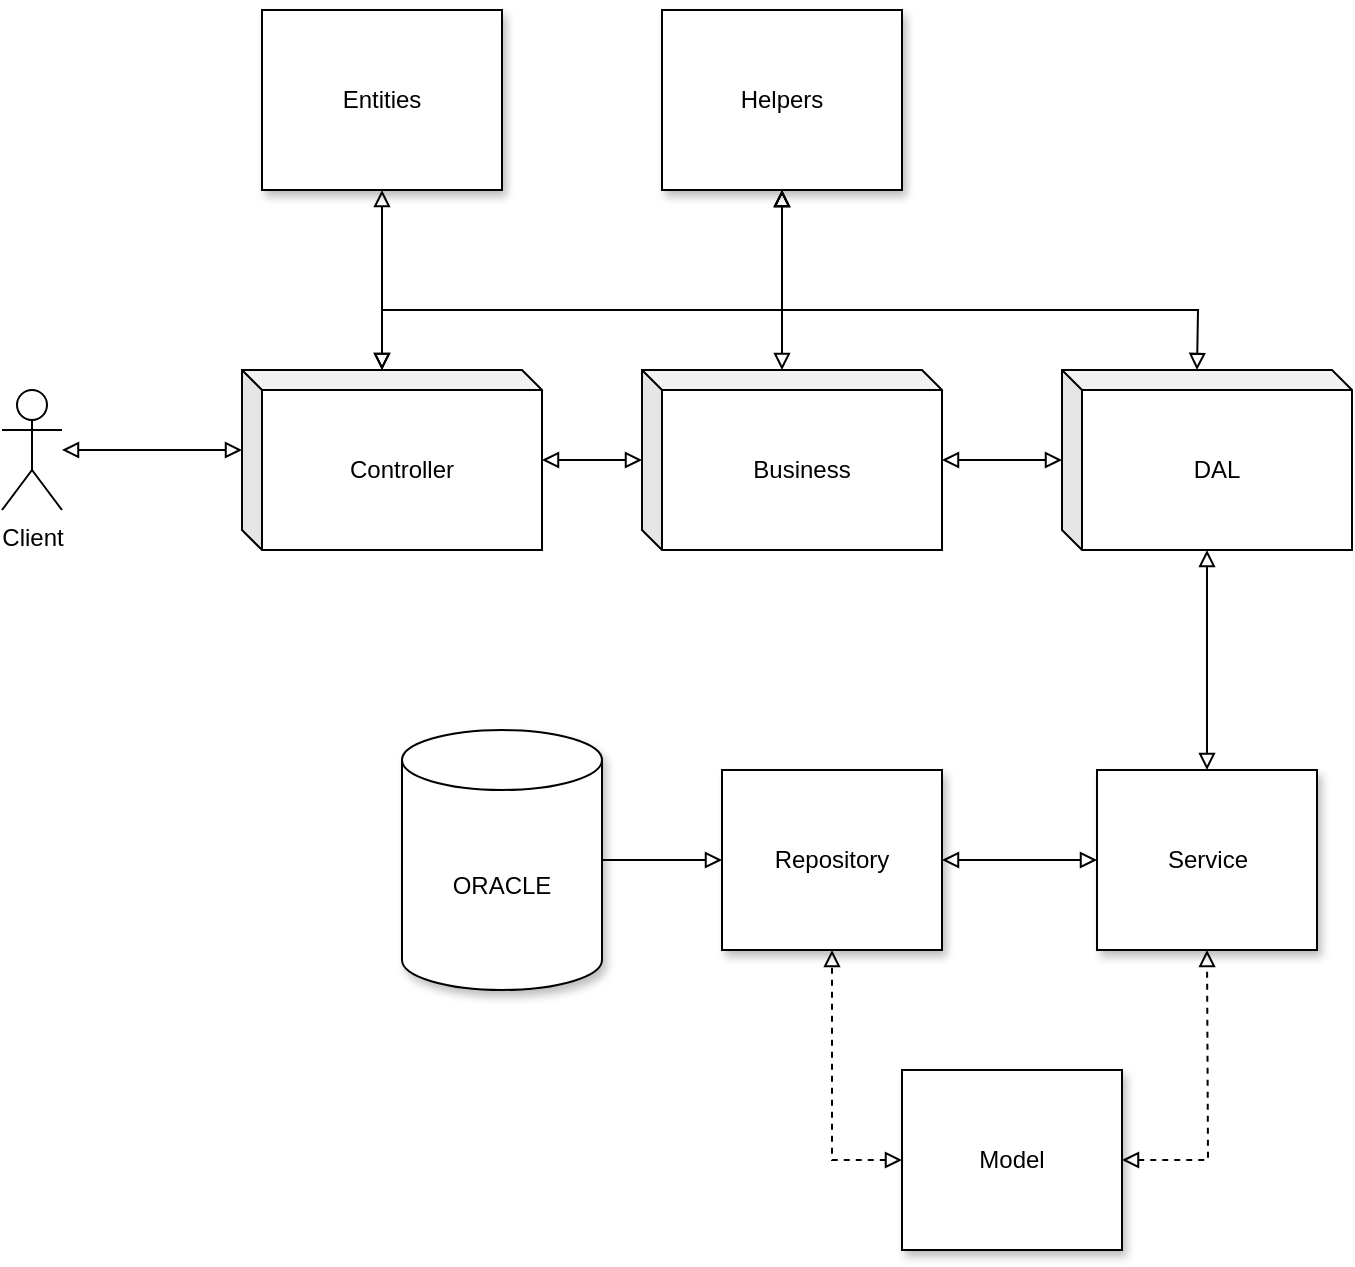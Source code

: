 <mxfile version="16.2.2" type="github">
  <diagram id="KmW7KK_8lDSuEo4gHdId" name="Page-1">
    <mxGraphModel dx="1831" dy="1205" grid="1" gridSize="10" guides="1" tooltips="1" connect="1" arrows="1" fold="1" page="1" pageScale="1" pageWidth="850" pageHeight="1100" math="0" shadow="0">
      <root>
        <mxCell id="0" />
        <mxCell id="1" parent="0" />
        <mxCell id="z96DseF9AYppn1QIO0Lc-10" style="rounded=0;orthogonalLoop=1;jettySize=auto;html=1;entryX=0;entryY=0.5;entryDx=0;entryDy=0;entryPerimeter=0;endArrow=block;endFill=0;startArrow=block;startFill=0;" edge="1" parent="1" source="z96DseF9AYppn1QIO0Lc-1" target="z96DseF9AYppn1QIO0Lc-2">
          <mxGeometry relative="1" as="geometry" />
        </mxCell>
        <mxCell id="z96DseF9AYppn1QIO0Lc-1" value="Controller" style="shape=cube;whiteSpace=wrap;html=1;boundedLbl=1;backgroundOutline=1;darkOpacity=0.05;darkOpacity2=0.1;size=10;shadow=0;" vertex="1" parent="1">
          <mxGeometry x="190" y="350" width="150" height="90" as="geometry" />
        </mxCell>
        <mxCell id="z96DseF9AYppn1QIO0Lc-9" style="rounded=0;orthogonalLoop=1;jettySize=auto;html=1;startArrow=block;startFill=0;endArrow=block;endFill=0;entryX=0;entryY=0.5;entryDx=0;entryDy=0;entryPerimeter=0;" edge="1" parent="1" source="z96DseF9AYppn1QIO0Lc-2" target="z96DseF9AYppn1QIO0Lc-3">
          <mxGeometry relative="1" as="geometry">
            <mxPoint x="680" y="410" as="targetPoint" />
          </mxGeometry>
        </mxCell>
        <mxCell id="z96DseF9AYppn1QIO0Lc-2" value="Business" style="shape=cube;whiteSpace=wrap;html=1;boundedLbl=1;backgroundOutline=1;darkOpacity=0.05;darkOpacity2=0.1;size=10;shadow=0;" vertex="1" parent="1">
          <mxGeometry x="390" y="350" width="150" height="90" as="geometry" />
        </mxCell>
        <mxCell id="z96DseF9AYppn1QIO0Lc-11" style="edgeStyle=orthogonalEdgeStyle;rounded=0;orthogonalLoop=1;jettySize=auto;html=1;entryX=0.5;entryY=0;entryDx=0;entryDy=0;endArrow=block;endFill=0;startArrow=block;startFill=0;" edge="1" parent="1" source="z96DseF9AYppn1QIO0Lc-3" target="z96DseF9AYppn1QIO0Lc-5">
          <mxGeometry relative="1" as="geometry" />
        </mxCell>
        <mxCell id="z96DseF9AYppn1QIO0Lc-3" value="DAL" style="shape=cube;whiteSpace=wrap;html=1;boundedLbl=1;backgroundOutline=1;darkOpacity=0.05;darkOpacity2=0.1;size=10;shadow=0;" vertex="1" parent="1">
          <mxGeometry x="600" y="350" width="145" height="90" as="geometry" />
        </mxCell>
        <mxCell id="z96DseF9AYppn1QIO0Lc-14" style="edgeStyle=orthogonalEdgeStyle;rounded=0;orthogonalLoop=1;jettySize=auto;html=1;entryX=1;entryY=0.5;entryDx=0;entryDy=0;startArrow=block;startFill=0;endArrow=block;endFill=0;" edge="1" parent="1" source="z96DseF9AYppn1QIO0Lc-5" target="z96DseF9AYppn1QIO0Lc-7">
          <mxGeometry relative="1" as="geometry" />
        </mxCell>
        <mxCell id="z96DseF9AYppn1QIO0Lc-5" value="Service" style="rounded=0;whiteSpace=wrap;html=1;shadow=1;" vertex="1" parent="1">
          <mxGeometry x="617.5" y="550" width="110" height="90" as="geometry" />
        </mxCell>
        <mxCell id="z96DseF9AYppn1QIO0Lc-16" style="edgeStyle=none;rounded=0;orthogonalLoop=1;jettySize=auto;html=1;entryX=0.5;entryY=1;entryDx=0;entryDy=0;dashed=1;startArrow=block;startFill=0;endArrow=block;endFill=0;" edge="1" parent="1" source="z96DseF9AYppn1QIO0Lc-6" target="z96DseF9AYppn1QIO0Lc-7">
          <mxGeometry relative="1" as="geometry">
            <Array as="points">
              <mxPoint x="485" y="745" />
            </Array>
          </mxGeometry>
        </mxCell>
        <mxCell id="z96DseF9AYppn1QIO0Lc-17" style="edgeStyle=none;rounded=0;orthogonalLoop=1;jettySize=auto;html=1;entryX=0.5;entryY=1;entryDx=0;entryDy=0;dashed=1;startArrow=block;startFill=0;endArrow=block;endFill=0;" edge="1" parent="1" source="z96DseF9AYppn1QIO0Lc-6" target="z96DseF9AYppn1QIO0Lc-5">
          <mxGeometry relative="1" as="geometry">
            <Array as="points">
              <mxPoint x="673" y="745" />
            </Array>
          </mxGeometry>
        </mxCell>
        <mxCell id="z96DseF9AYppn1QIO0Lc-6" value="Model" style="rounded=0;whiteSpace=wrap;html=1;shadow=1;" vertex="1" parent="1">
          <mxGeometry x="520" y="700" width="110" height="90" as="geometry" />
        </mxCell>
        <mxCell id="z96DseF9AYppn1QIO0Lc-19" style="edgeStyle=none;rounded=0;orthogonalLoop=1;jettySize=auto;html=1;entryX=0;entryY=0.5;entryDx=0;entryDy=0;entryPerimeter=0;startArrow=block;startFill=0;endArrow=block;endFill=0;" edge="1" parent="1" source="z96DseF9AYppn1QIO0Lc-7" target="z96DseF9AYppn1QIO0Lc-18">
          <mxGeometry relative="1" as="geometry" />
        </mxCell>
        <mxCell id="z96DseF9AYppn1QIO0Lc-7" value="Repository" style="rounded=0;whiteSpace=wrap;html=1;shadow=1;" vertex="1" parent="1">
          <mxGeometry x="430" y="550" width="110" height="90" as="geometry" />
        </mxCell>
        <mxCell id="z96DseF9AYppn1QIO0Lc-18" value="ORACLE" style="shape=cylinder3;whiteSpace=wrap;html=1;boundedLbl=1;backgroundOutline=1;size=15;shadow=1;" vertex="1" parent="1">
          <mxGeometry x="270" y="530" width="100" height="130" as="geometry" />
        </mxCell>
        <mxCell id="z96DseF9AYppn1QIO0Lc-21" style="edgeStyle=none;rounded=0;orthogonalLoop=1;jettySize=auto;html=1;entryX=0;entryY=0;entryDx=0;entryDy=40;entryPerimeter=0;startArrow=block;startFill=0;endArrow=block;endFill=0;" edge="1" parent="1" source="z96DseF9AYppn1QIO0Lc-20" target="z96DseF9AYppn1QIO0Lc-1">
          <mxGeometry relative="1" as="geometry" />
        </mxCell>
        <mxCell id="z96DseF9AYppn1QIO0Lc-20" value="Client" style="shape=umlActor;verticalLabelPosition=bottom;verticalAlign=top;html=1;outlineConnect=0;" vertex="1" parent="1">
          <mxGeometry x="70" y="360" width="30" height="60" as="geometry" />
        </mxCell>
        <mxCell id="z96DseF9AYppn1QIO0Lc-24" style="edgeStyle=none;rounded=0;orthogonalLoop=1;jettySize=auto;html=1;entryX=0;entryY=0;entryDx=70;entryDy=0;entryPerimeter=0;startArrow=block;startFill=0;endArrow=block;endFill=0;" edge="1" parent="1" source="z96DseF9AYppn1QIO0Lc-22" target="z96DseF9AYppn1QIO0Lc-2">
          <mxGeometry relative="1" as="geometry" />
        </mxCell>
        <mxCell id="z96DseF9AYppn1QIO0Lc-25" style="edgeStyle=none;rounded=0;orthogonalLoop=1;jettySize=auto;html=1;entryX=0;entryY=0;entryDx=67.5;entryDy=0;entryPerimeter=0;startArrow=block;startFill=0;endArrow=block;endFill=0;" edge="1" parent="1" source="z96DseF9AYppn1QIO0Lc-22" target="z96DseF9AYppn1QIO0Lc-3">
          <mxGeometry relative="1" as="geometry">
            <Array as="points">
              <mxPoint x="460" y="320" />
              <mxPoint x="668" y="320" />
            </Array>
          </mxGeometry>
        </mxCell>
        <mxCell id="z96DseF9AYppn1QIO0Lc-26" style="edgeStyle=none;rounded=0;orthogonalLoop=1;jettySize=auto;html=1;entryX=0;entryY=0;entryDx=70;entryDy=0;entryPerimeter=0;startArrow=block;startFill=0;endArrow=block;endFill=0;" edge="1" parent="1" source="z96DseF9AYppn1QIO0Lc-22" target="z96DseF9AYppn1QIO0Lc-1">
          <mxGeometry relative="1" as="geometry">
            <Array as="points">
              <mxPoint x="460" y="320" />
              <mxPoint x="260" y="320" />
            </Array>
          </mxGeometry>
        </mxCell>
        <mxCell id="z96DseF9AYppn1QIO0Lc-22" value="Helpers" style="rounded=0;whiteSpace=wrap;html=1;shadow=1;" vertex="1" parent="1">
          <mxGeometry x="400" y="170" width="120" height="90" as="geometry" />
        </mxCell>
        <mxCell id="z96DseF9AYppn1QIO0Lc-27" style="edgeStyle=none;rounded=0;orthogonalLoop=1;jettySize=auto;html=1;startArrow=block;startFill=0;endArrow=block;endFill=0;" edge="1" parent="1" source="z96DseF9AYppn1QIO0Lc-23">
          <mxGeometry relative="1" as="geometry">
            <mxPoint x="260" y="350" as="targetPoint" />
          </mxGeometry>
        </mxCell>
        <mxCell id="z96DseF9AYppn1QIO0Lc-23" value="Entities" style="rounded=0;whiteSpace=wrap;html=1;shadow=1;" vertex="1" parent="1">
          <mxGeometry x="200" y="170" width="120" height="90" as="geometry" />
        </mxCell>
      </root>
    </mxGraphModel>
  </diagram>
</mxfile>
